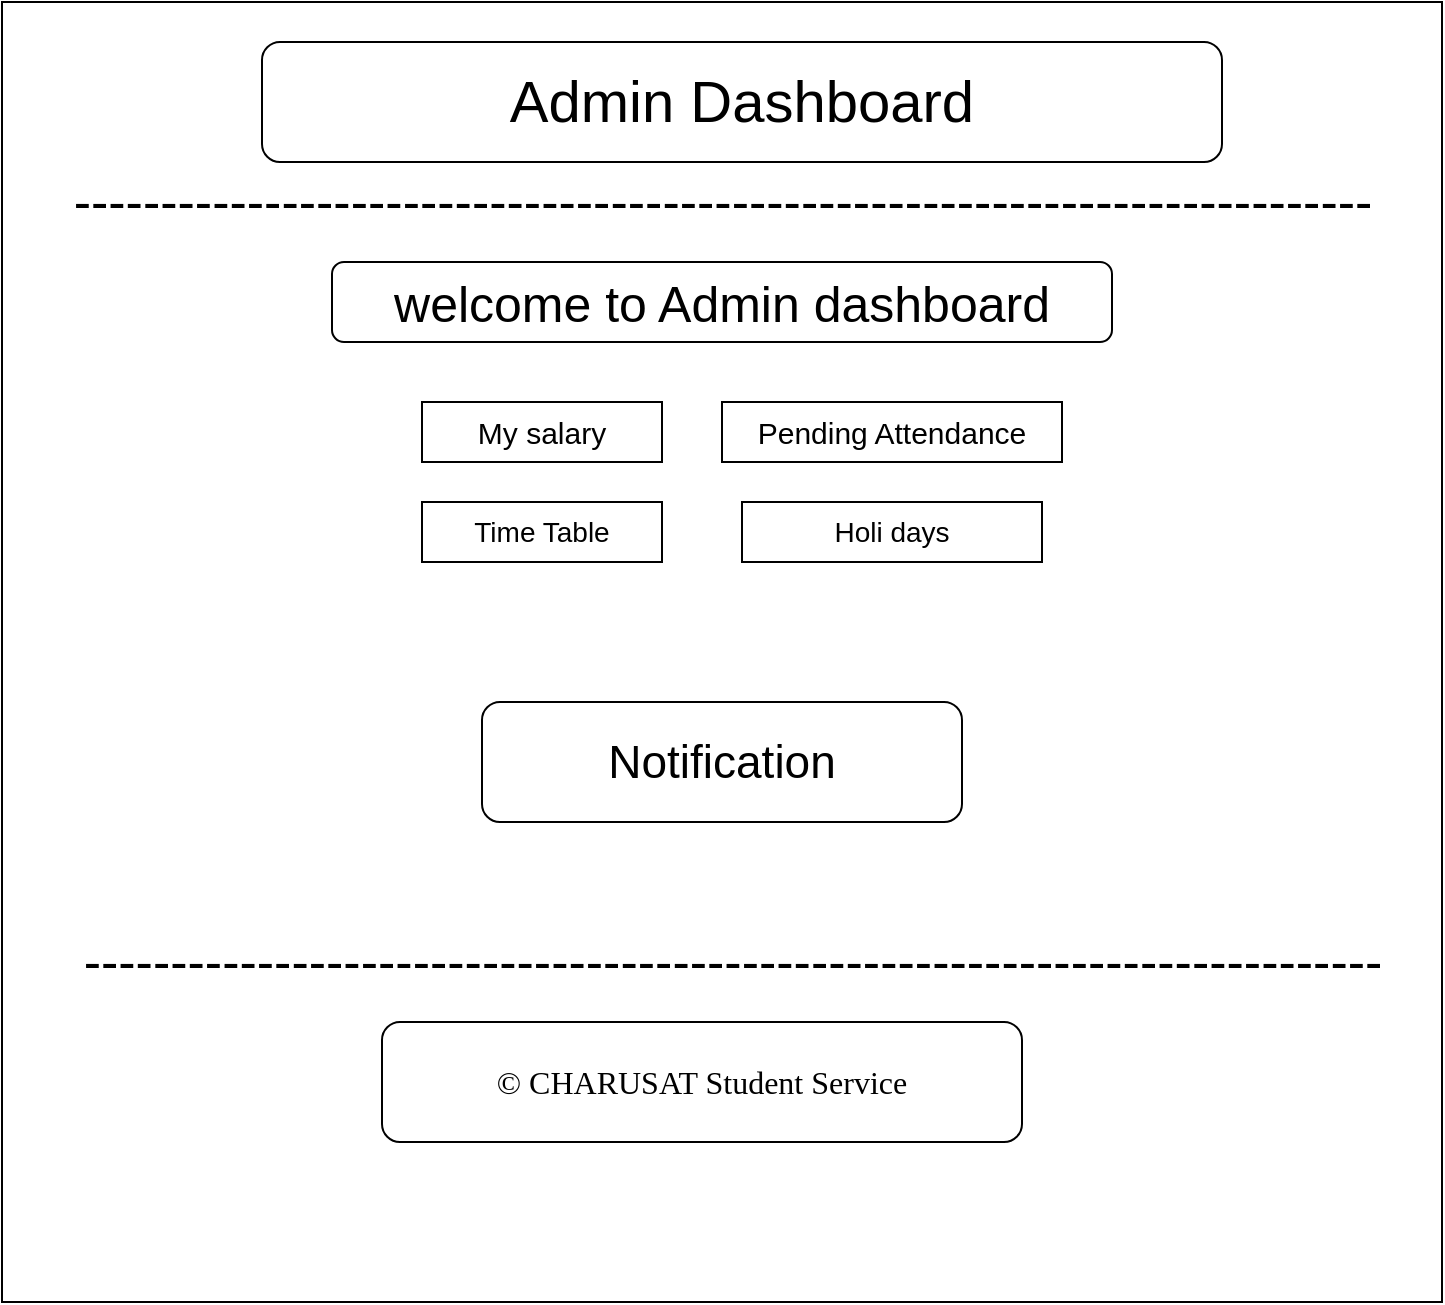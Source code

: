 <mxfile version="28.0.6" pages="2">
  <diagram name="Page-1" id="Ao8XDkIN1e9-IwC-7Cmz">
    <mxGraphModel dx="1042" dy="623" grid="1" gridSize="10" guides="1" tooltips="1" connect="1" arrows="1" fold="1" page="1" pageScale="1" pageWidth="850" pageHeight="1100" math="0" shadow="0">
      <root>
        <mxCell id="0" />
        <mxCell id="1" parent="0" />
        <mxCell id="BxMZWURsQOYHSdwYcCEd-10" value="Course" style="text;html=1;align=center;verticalAlign=middle;whiteSpace=wrap;rounded=0;fontSize=18;" parent="1" vertex="1">
          <mxGeometry x="150" y="530" width="90" height="30" as="geometry" />
        </mxCell>
        <mxCell id="BxMZWURsQOYHSdwYcCEd-11" value="" style="rounded=1;whiteSpace=wrap;html=1;" parent="1" vertex="1">
          <mxGeometry x="260" y="525" width="390" height="40" as="geometry" />
        </mxCell>
        <mxCell id="YJXR4FCcqL-TZ1XRAnjT-2" value="" style="rounded=0;whiteSpace=wrap;html=1;" vertex="1" parent="1">
          <mxGeometry x="80" y="100" width="720" height="650" as="geometry" />
        </mxCell>
        <mxCell id="YJXR4FCcqL-TZ1XRAnjT-3" value="&lt;span style=&quot;font-size: 25px;&quot;&gt;welcome to Admin dashboard&lt;/span&gt;" style="rounded=1;whiteSpace=wrap;html=1;" vertex="1" parent="1">
          <mxGeometry x="245" y="230" width="390" height="40" as="geometry" />
        </mxCell>
        <mxCell id="YJXR4FCcqL-TZ1XRAnjT-6" value="&lt;font style=&quot;font-size: 26px;&quot;&gt;---------------------------------------------------------------------------&lt;/font&gt;" style="text;html=1;align=center;verticalAlign=middle;resizable=0;points=[];autosize=1;strokeColor=none;fillColor=none;" vertex="1" parent="1">
          <mxGeometry x="105" y="180" width="670" height="40" as="geometry" />
        </mxCell>
        <mxCell id="YJXR4FCcqL-TZ1XRAnjT-8" value="&lt;font style=&quot;font-size: 29px;&quot;&gt;Admin Dashboard&lt;/font&gt;" style="rounded=1;whiteSpace=wrap;html=1;" vertex="1" parent="1">
          <mxGeometry x="210" y="120" width="480" height="60" as="geometry" />
        </mxCell>
        <mxCell id="YJXR4FCcqL-TZ1XRAnjT-9" value="&lt;font style=&quot;font-size: 15px;&quot;&gt;My salary&lt;/font&gt;" style="rounded=0;whiteSpace=wrap;html=1;" vertex="1" parent="1">
          <mxGeometry x="290" y="300" width="120" height="30" as="geometry" />
        </mxCell>
        <mxCell id="YJXR4FCcqL-TZ1XRAnjT-10" value="&lt;font style=&quot;font-size: 15px;&quot;&gt;Pending Attendance&lt;/font&gt;" style="rounded=0;whiteSpace=wrap;html=1;" vertex="1" parent="1">
          <mxGeometry x="440" y="300" width="170" height="30" as="geometry" />
        </mxCell>
        <mxCell id="YJXR4FCcqL-TZ1XRAnjT-11" value="&lt;font style=&quot;font-size: 14px;&quot;&gt;Time Table&lt;/font&gt;" style="rounded=0;whiteSpace=wrap;html=1;" vertex="1" parent="1">
          <mxGeometry x="290" y="350" width="120" height="30" as="geometry" />
        </mxCell>
        <mxCell id="YJXR4FCcqL-TZ1XRAnjT-12" value="&lt;span style=&quot;font-size: 14px;&quot;&gt;Holi days&lt;/span&gt;" style="rounded=0;whiteSpace=wrap;html=1;" vertex="1" parent="1">
          <mxGeometry x="450" y="350" width="150" height="30" as="geometry" />
        </mxCell>
        <mxCell id="YJXR4FCcqL-TZ1XRAnjT-13" value="&lt;font style=&quot;font-size: 26px;&quot;&gt;---------------------------------------------------------------------------&lt;/font&gt;" style="text;html=1;align=center;verticalAlign=middle;resizable=0;points=[];autosize=1;strokeColor=none;fillColor=none;" vertex="1" parent="1">
          <mxGeometry x="110" y="560" width="670" height="40" as="geometry" />
        </mxCell>
        <mxCell id="YJXR4FCcqL-TZ1XRAnjT-14" value="&lt;span style=&quot;color: rgb(0, 0, 0); font-family: &amp;quot;Times New Roman&amp;quot;; font-size: medium;&quot;&gt;© CHARUSAT Student Service&lt;/span&gt;" style="rounded=1;whiteSpace=wrap;html=1;" vertex="1" parent="1">
          <mxGeometry x="270" y="610" width="320" height="60" as="geometry" />
        </mxCell>
        <mxCell id="YJXR4FCcqL-TZ1XRAnjT-15" value="&lt;font style=&quot;font-size: 23px;&quot;&gt;Notification&lt;/font&gt;" style="rounded=1;whiteSpace=wrap;html=1;" vertex="1" parent="1">
          <mxGeometry x="320" y="450" width="240" height="60" as="geometry" />
        </mxCell>
      </root>
    </mxGraphModel>
  </diagram>
  <diagram id="ElZmW3YQm7PmKgUM7BRr" name="Page-2">
    <mxGraphModel dx="1042" dy="623" grid="1" gridSize="10" guides="1" tooltips="1" connect="1" arrows="1" fold="1" page="1" pageScale="1" pageWidth="827" pageHeight="1169" math="0" shadow="0">
      <root>
        <mxCell id="0" />
        <mxCell id="1" parent="0" />
      </root>
    </mxGraphModel>
  </diagram>
</mxfile>
